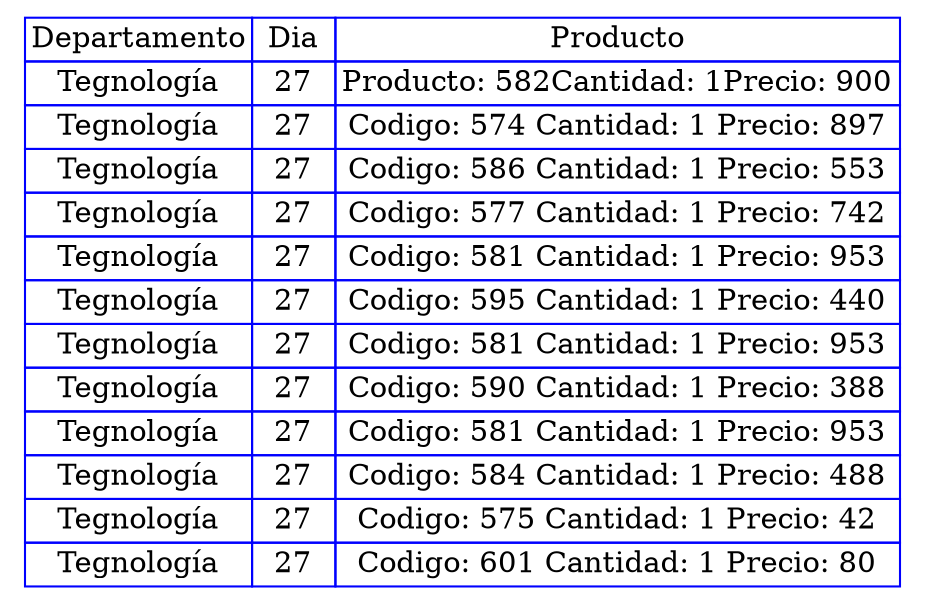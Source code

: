 digraph {
    tbl[
     shape=plaintext
     label=<
     <table border='0' cellborder='1' color='blue' cellspacing='0'>
<tr> <td>Departamento</td> <td> Dia </td> <td>Producto</td></tr>
<tr>
<td>Tegnología</td>
<td>27</td>
<td>Producto: 582
Cantidad: 1
Precio: 900</td>
</tr><tr>
<td>Tegnología</td>
<td>27</td>
<td>Codigo: 574 
Cantidad: 1 
Precio: 897</td>
</tr>
<tr>
<td>Tegnología</td>
<td>27</td>
<td>Codigo: 586 
Cantidad: 1 
Precio: 553</td>
</tr>
<tr>
<td>Tegnología</td>
<td>27</td>
<td>Codigo: 577 
Cantidad: 1 
Precio: 742</td>
</tr>
<tr>
<td>Tegnología</td>
<td>27</td>
<td>Codigo: 581 
Cantidad: 1 
Precio: 953</td>
</tr>
<tr>
<td>Tegnología</td>
<td>27</td>
<td>Codigo: 595 
Cantidad: 1 
Precio: 440</td>
</tr>
<tr>
<td>Tegnología</td>
<td>27</td>
<td>Codigo: 581 
Cantidad: 1 
Precio: 953</td>
</tr>
<tr>
<td>Tegnología</td>
<td>27</td>
<td>Codigo: 590 
Cantidad: 1 
Precio: 388</td>
</tr>
<tr>
<td>Tegnología</td>
<td>27</td>
<td>Codigo: 581 
Cantidad: 1 
Precio: 953</td>
</tr>
<tr>
<td>Tegnología</td>
<td>27</td>
<td>Codigo: 584 
Cantidad: 1 
Precio: 488</td>
</tr>
<tr>
<td>Tegnología</td>
<td>27</td>
<td>Codigo: 575 
Cantidad: 1 
Precio: 42</td>
</tr>
<tr>
<td>Tegnología</td>
<td>27</td>
<td>Codigo: 601 
Cantidad: 1 
Precio: 80</td>
</tr>
</table>
    >];
}